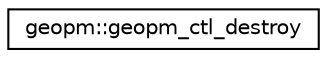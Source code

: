 digraph "Graphical Class Hierarchy"
{
  edge [fontname="Helvetica",fontsize="10",labelfontname="Helvetica",labelfontsize="10"];
  node [fontname="Helvetica",fontsize="10",shape=record];
  rankdir="LR";
  Node0 [label="geopm::geopm_ctl_destroy",height=0.2,width=0.4,color="black", fillcolor="white", style="filled",URL="$interfacegeopm_1_1geopm__ctl__destroy.html",tooltip="Fortran interface to geopm_ctl_destroy  C function. "];
}
